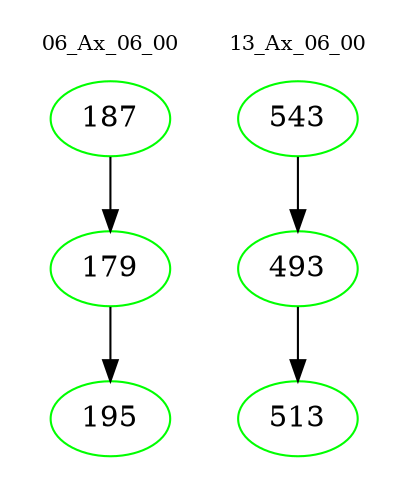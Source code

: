 digraph{
subgraph cluster_0 {
color = white
label = "06_Ax_06_00";
fontsize=10;
T0_187 [label="187", color="green"]
T0_187 -> T0_179 [color="black"]
T0_179 [label="179", color="green"]
T0_179 -> T0_195 [color="black"]
T0_195 [label="195", color="green"]
}
subgraph cluster_1 {
color = white
label = "13_Ax_06_00";
fontsize=10;
T1_543 [label="543", color="green"]
T1_543 -> T1_493 [color="black"]
T1_493 [label="493", color="green"]
T1_493 -> T1_513 [color="black"]
T1_513 [label="513", color="green"]
}
}
